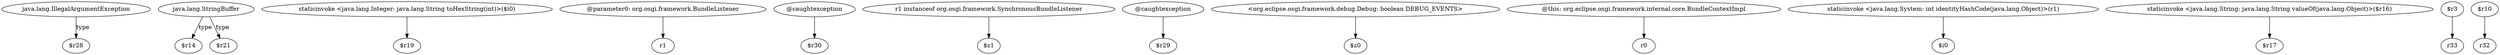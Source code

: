 digraph g {
0[label="java.lang.IllegalArgumentException"]
1[label="$r28"]
0->1[label="type"]
2[label="java.lang.StringBuffer"]
3[label="$r14"]
2->3[label="type"]
4[label="staticinvoke <java.lang.Integer: java.lang.String toHexString(int)>($i0)"]
5[label="$r19"]
4->5[label=""]
6[label="@parameter0: org.osgi.framework.BundleListener"]
7[label="r1"]
6->7[label=""]
8[label="@caughtexception"]
9[label="$r30"]
8->9[label=""]
10[label="$r21"]
2->10[label="type"]
11[label="r1 instanceof org.osgi.framework.SynchronousBundleListener"]
12[label="$z1"]
11->12[label=""]
13[label="@caughtexception"]
14[label="$r29"]
13->14[label=""]
15[label="<org.eclipse.osgi.framework.debug.Debug: boolean DEBUG_EVENTS>"]
16[label="$z0"]
15->16[label=""]
17[label="@this: org.eclipse.osgi.framework.internal.core.BundleContextImpl"]
18[label="r0"]
17->18[label=""]
19[label="staticinvoke <java.lang.System: int identityHashCode(java.lang.Object)>(r1)"]
20[label="$i0"]
19->20[label=""]
21[label="staticinvoke <java.lang.String: java.lang.String valueOf(java.lang.Object)>($r16)"]
22[label="$r17"]
21->22[label=""]
23[label="$r3"]
24[label="r33"]
23->24[label=""]
25[label="$r10"]
26[label="r32"]
25->26[label=""]
}